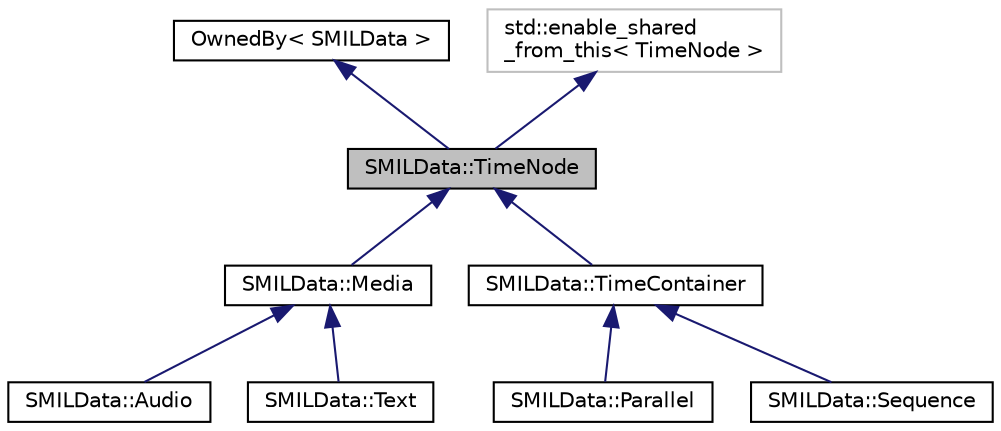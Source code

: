 digraph "SMILData::TimeNode"
{
  edge [fontname="Helvetica",fontsize="10",labelfontname="Helvetica",labelfontsize="10"];
  node [fontname="Helvetica",fontsize="10",shape=record];
  Node1 [label="SMILData::TimeNode",height=0.2,width=0.4,color="black", fillcolor="grey75", style="filled" fontcolor="black"];
  Node2 -> Node1 [dir="back",color="midnightblue",fontsize="10",style="solid",fontname="Helvetica"];
  Node2 [label="OwnedBy\< SMILData \>",height=0.2,width=0.4,color="black", fillcolor="white", style="filled",URL="$class_owned_by.xhtml"];
  Node3 -> Node1 [dir="back",color="midnightblue",fontsize="10",style="solid",fontname="Helvetica"];
  Node3 [label="std::enable_shared\l_from_this\< TimeNode \>",height=0.2,width=0.4,color="grey75", fillcolor="white", style="filled"];
  Node1 -> Node4 [dir="back",color="midnightblue",fontsize="10",style="solid",fontname="Helvetica"];
  Node4 [label="SMILData::Media",height=0.2,width=0.4,color="black", fillcolor="white", style="filled",URL="$class_s_m_i_l_data_1_1_media.xhtml"];
  Node4 -> Node5 [dir="back",color="midnightblue",fontsize="10",style="solid",fontname="Helvetica"];
  Node5 [label="SMILData::Audio",height=0.2,width=0.4,color="black", fillcolor="white", style="filled",URL="$class_s_m_i_l_data_1_1_audio.xhtml"];
  Node4 -> Node6 [dir="back",color="midnightblue",fontsize="10",style="solid",fontname="Helvetica"];
  Node6 [label="SMILData::Text",height=0.2,width=0.4,color="black", fillcolor="white", style="filled",URL="$class_s_m_i_l_data_1_1_text.xhtml"];
  Node1 -> Node7 [dir="back",color="midnightblue",fontsize="10",style="solid",fontname="Helvetica"];
  Node7 [label="SMILData::TimeContainer",height=0.2,width=0.4,color="black", fillcolor="white", style="filled",URL="$class_s_m_i_l_data_1_1_time_container.xhtml"];
  Node7 -> Node8 [dir="back",color="midnightblue",fontsize="10",style="solid",fontname="Helvetica"];
  Node8 [label="SMILData::Parallel",height=0.2,width=0.4,color="black", fillcolor="white", style="filled",URL="$class_s_m_i_l_data_1_1_parallel.xhtml"];
  Node7 -> Node9 [dir="back",color="midnightblue",fontsize="10",style="solid",fontname="Helvetica"];
  Node9 [label="SMILData::Sequence",height=0.2,width=0.4,color="black", fillcolor="white", style="filled",URL="$class_s_m_i_l_data_1_1_sequence.xhtml"];
}
